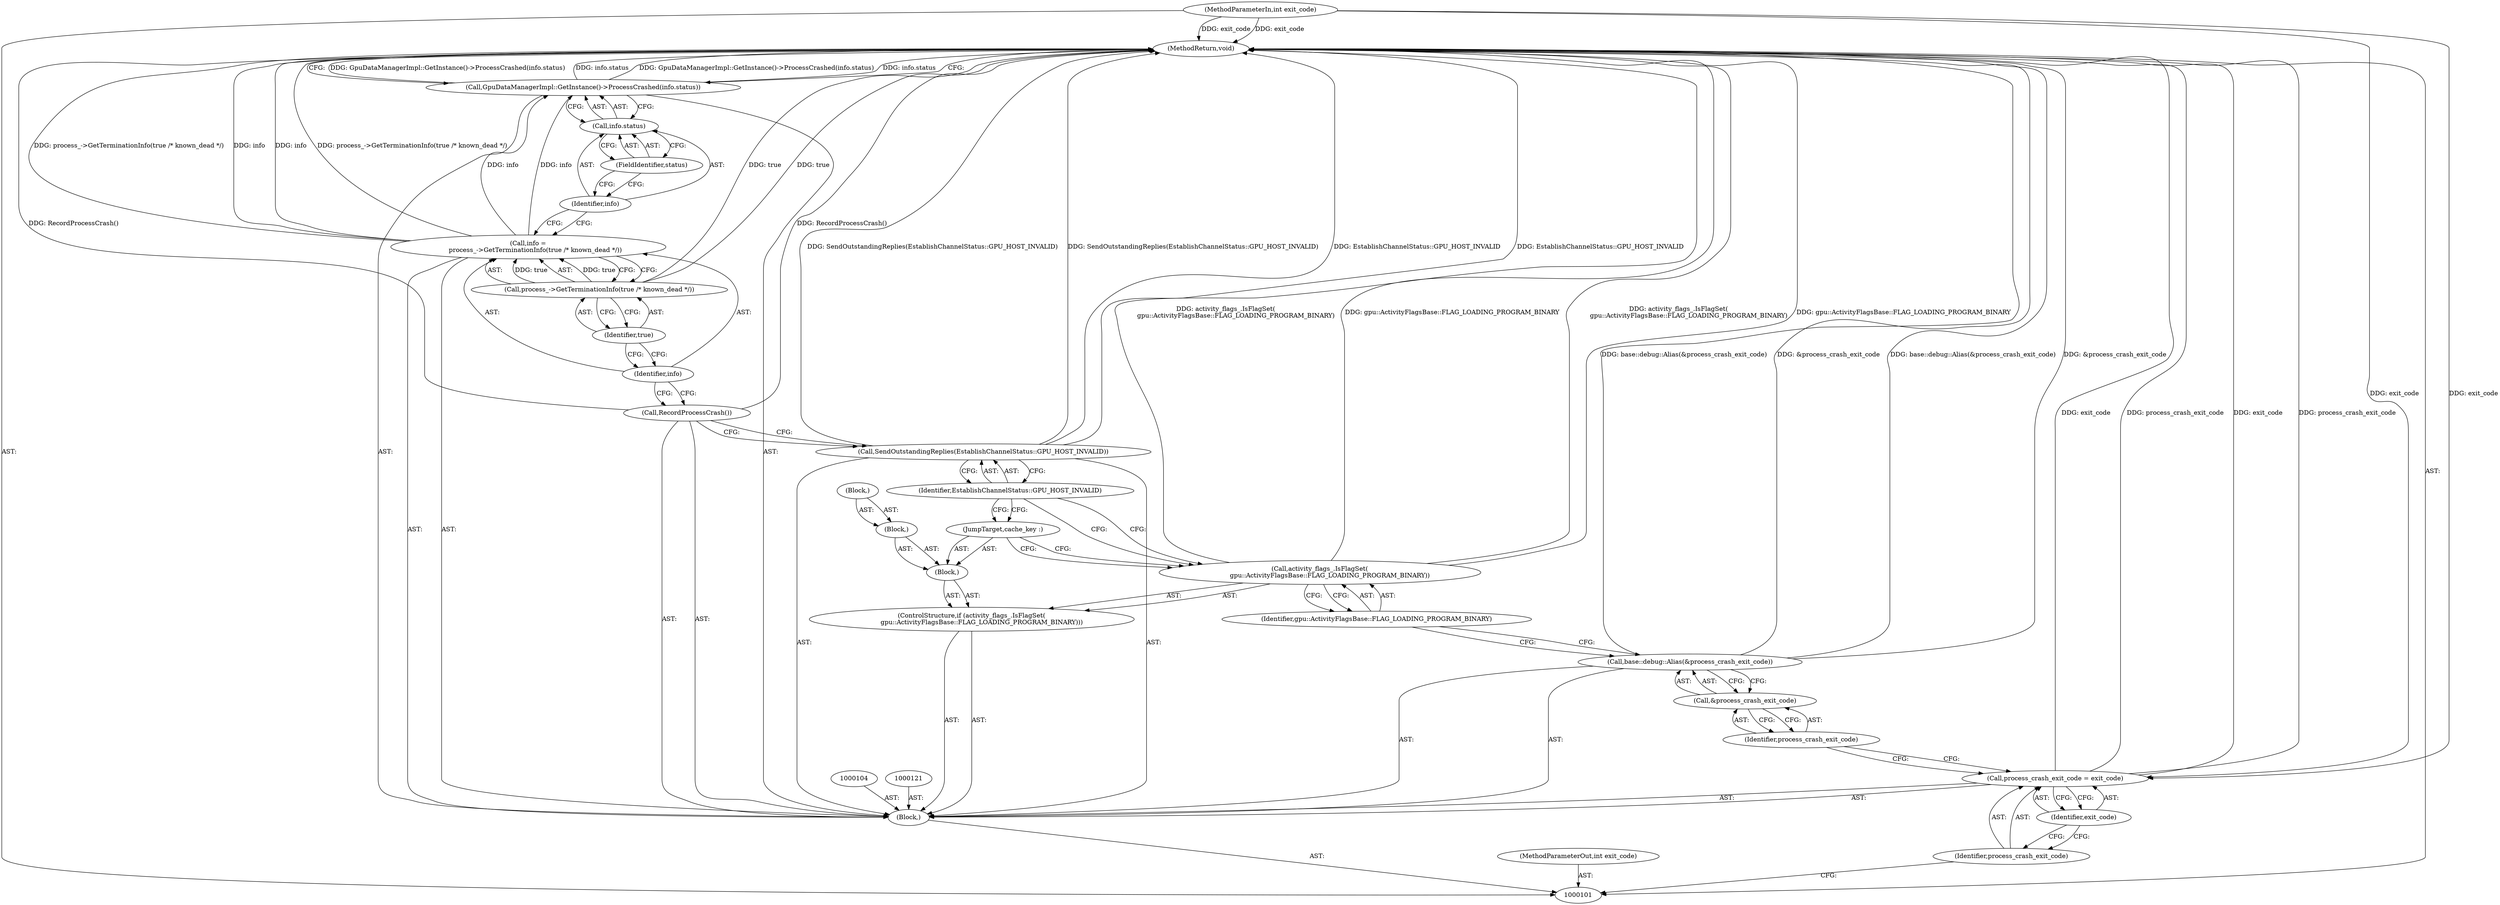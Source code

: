 digraph "1_Chrome_b90c7c8c335a2e2a4abdd7bde17a44f92c8b3a54_0" {
"1000130" [label="(MethodReturn,void)"];
"1000102" [label="(MethodParameterIn,int exit_code)"];
"1000173" [label="(MethodParameterOut,int exit_code)"];
"1000103" [label="(Block,)"];
"1000119" [label="(Identifier,EstablishChannelStatus::GPU_HOST_INVALID)"];
"1000118" [label="(Call,SendOutstandingReplies(EstablishChannelStatus::GPU_HOST_INVALID))"];
"1000120" [label="(Call,RecordProcessCrash())"];
"1000122" [label="(Call,info =\n       process_->GetTerminationInfo(true /* known_dead */))"];
"1000123" [label="(Identifier,info)"];
"1000125" [label="(Identifier,true)"];
"1000124" [label="(Call,process_->GetTerminationInfo(true /* known_dead */))"];
"1000126" [label="(Call,GpuDataManagerImpl::GetInstance()->ProcessCrashed(info.status))"];
"1000127" [label="(Call,info.status)"];
"1000128" [label="(Identifier,info)"];
"1000129" [label="(FieldIdentifier,status)"];
"1000107" [label="(Identifier,exit_code)"];
"1000105" [label="(Call,process_crash_exit_code = exit_code)"];
"1000106" [label="(Identifier,process_crash_exit_code)"];
"1000109" [label="(Call,&process_crash_exit_code)"];
"1000110" [label="(Identifier,process_crash_exit_code)"];
"1000108" [label="(Call,base::debug::Alias(&process_crash_exit_code))"];
"1000111" [label="(ControlStructure,if (activity_flags_.IsFlagSet(\n          gpu::ActivityFlagsBase::FLAG_LOADING_PROGRAM_BINARY)))"];
"1000112" [label="(Call,activity_flags_.IsFlagSet(\n          gpu::ActivityFlagsBase::FLAG_LOADING_PROGRAM_BINARY))"];
"1000113" [label="(Identifier,gpu::ActivityFlagsBase::FLAG_LOADING_PROGRAM_BINARY)"];
"1000114" [label="(Block,)"];
"1000115" [label="(JumpTarget,cache_key :)"];
"1000116" [label="(Block,)"];
"1000117" [label="(Block,)"];
"1000130" -> "1000101"  [label="AST: "];
"1000130" -> "1000126"  [label="CFG: "];
"1000126" -> "1000130"  [label="DDG: GpuDataManagerImpl::GetInstance()->ProcessCrashed(info.status)"];
"1000126" -> "1000130"  [label="DDG: info.status"];
"1000124" -> "1000130"  [label="DDG: true"];
"1000108" -> "1000130"  [label="DDG: base::debug::Alias(&process_crash_exit_code)"];
"1000108" -> "1000130"  [label="DDG: &process_crash_exit_code"];
"1000105" -> "1000130"  [label="DDG: exit_code"];
"1000105" -> "1000130"  [label="DDG: process_crash_exit_code"];
"1000122" -> "1000130"  [label="DDG: info"];
"1000122" -> "1000130"  [label="DDG: process_->GetTerminationInfo(true /* known_dead */)"];
"1000118" -> "1000130"  [label="DDG: SendOutstandingReplies(EstablishChannelStatus::GPU_HOST_INVALID)"];
"1000118" -> "1000130"  [label="DDG: EstablishChannelStatus::GPU_HOST_INVALID"];
"1000102" -> "1000130"  [label="DDG: exit_code"];
"1000112" -> "1000130"  [label="DDG: activity_flags_.IsFlagSet(\n          gpu::ActivityFlagsBase::FLAG_LOADING_PROGRAM_BINARY)"];
"1000112" -> "1000130"  [label="DDG: gpu::ActivityFlagsBase::FLAG_LOADING_PROGRAM_BINARY"];
"1000120" -> "1000130"  [label="DDG: RecordProcessCrash()"];
"1000102" -> "1000101"  [label="AST: "];
"1000102" -> "1000130"  [label="DDG: exit_code"];
"1000102" -> "1000105"  [label="DDG: exit_code"];
"1000173" -> "1000101"  [label="AST: "];
"1000103" -> "1000101"  [label="AST: "];
"1000104" -> "1000103"  [label="AST: "];
"1000105" -> "1000103"  [label="AST: "];
"1000108" -> "1000103"  [label="AST: "];
"1000111" -> "1000103"  [label="AST: "];
"1000118" -> "1000103"  [label="AST: "];
"1000120" -> "1000103"  [label="AST: "];
"1000121" -> "1000103"  [label="AST: "];
"1000122" -> "1000103"  [label="AST: "];
"1000126" -> "1000103"  [label="AST: "];
"1000119" -> "1000118"  [label="AST: "];
"1000119" -> "1000115"  [label="CFG: "];
"1000119" -> "1000112"  [label="CFG: "];
"1000118" -> "1000119"  [label="CFG: "];
"1000118" -> "1000103"  [label="AST: "];
"1000118" -> "1000119"  [label="CFG: "];
"1000119" -> "1000118"  [label="AST: "];
"1000120" -> "1000118"  [label="CFG: "];
"1000118" -> "1000130"  [label="DDG: SendOutstandingReplies(EstablishChannelStatus::GPU_HOST_INVALID)"];
"1000118" -> "1000130"  [label="DDG: EstablishChannelStatus::GPU_HOST_INVALID"];
"1000120" -> "1000103"  [label="AST: "];
"1000120" -> "1000118"  [label="CFG: "];
"1000123" -> "1000120"  [label="CFG: "];
"1000120" -> "1000130"  [label="DDG: RecordProcessCrash()"];
"1000122" -> "1000103"  [label="AST: "];
"1000122" -> "1000124"  [label="CFG: "];
"1000123" -> "1000122"  [label="AST: "];
"1000124" -> "1000122"  [label="AST: "];
"1000128" -> "1000122"  [label="CFG: "];
"1000122" -> "1000130"  [label="DDG: info"];
"1000122" -> "1000130"  [label="DDG: process_->GetTerminationInfo(true /* known_dead */)"];
"1000124" -> "1000122"  [label="DDG: true"];
"1000122" -> "1000126"  [label="DDG: info"];
"1000123" -> "1000122"  [label="AST: "];
"1000123" -> "1000120"  [label="CFG: "];
"1000125" -> "1000123"  [label="CFG: "];
"1000125" -> "1000124"  [label="AST: "];
"1000125" -> "1000123"  [label="CFG: "];
"1000124" -> "1000125"  [label="CFG: "];
"1000124" -> "1000122"  [label="AST: "];
"1000124" -> "1000125"  [label="CFG: "];
"1000125" -> "1000124"  [label="AST: "];
"1000122" -> "1000124"  [label="CFG: "];
"1000124" -> "1000130"  [label="DDG: true"];
"1000124" -> "1000122"  [label="DDG: true"];
"1000126" -> "1000103"  [label="AST: "];
"1000126" -> "1000127"  [label="CFG: "];
"1000127" -> "1000126"  [label="AST: "];
"1000130" -> "1000126"  [label="CFG: "];
"1000126" -> "1000130"  [label="DDG: GpuDataManagerImpl::GetInstance()->ProcessCrashed(info.status)"];
"1000126" -> "1000130"  [label="DDG: info.status"];
"1000122" -> "1000126"  [label="DDG: info"];
"1000127" -> "1000126"  [label="AST: "];
"1000127" -> "1000129"  [label="CFG: "];
"1000128" -> "1000127"  [label="AST: "];
"1000129" -> "1000127"  [label="AST: "];
"1000126" -> "1000127"  [label="CFG: "];
"1000128" -> "1000127"  [label="AST: "];
"1000128" -> "1000122"  [label="CFG: "];
"1000129" -> "1000128"  [label="CFG: "];
"1000129" -> "1000127"  [label="AST: "];
"1000129" -> "1000128"  [label="CFG: "];
"1000127" -> "1000129"  [label="CFG: "];
"1000107" -> "1000105"  [label="AST: "];
"1000107" -> "1000106"  [label="CFG: "];
"1000105" -> "1000107"  [label="CFG: "];
"1000105" -> "1000103"  [label="AST: "];
"1000105" -> "1000107"  [label="CFG: "];
"1000106" -> "1000105"  [label="AST: "];
"1000107" -> "1000105"  [label="AST: "];
"1000110" -> "1000105"  [label="CFG: "];
"1000105" -> "1000130"  [label="DDG: exit_code"];
"1000105" -> "1000130"  [label="DDG: process_crash_exit_code"];
"1000102" -> "1000105"  [label="DDG: exit_code"];
"1000106" -> "1000105"  [label="AST: "];
"1000106" -> "1000101"  [label="CFG: "];
"1000107" -> "1000106"  [label="CFG: "];
"1000109" -> "1000108"  [label="AST: "];
"1000109" -> "1000110"  [label="CFG: "];
"1000110" -> "1000109"  [label="AST: "];
"1000108" -> "1000109"  [label="CFG: "];
"1000110" -> "1000109"  [label="AST: "];
"1000110" -> "1000105"  [label="CFG: "];
"1000109" -> "1000110"  [label="CFG: "];
"1000108" -> "1000103"  [label="AST: "];
"1000108" -> "1000109"  [label="CFG: "];
"1000109" -> "1000108"  [label="AST: "];
"1000113" -> "1000108"  [label="CFG: "];
"1000108" -> "1000130"  [label="DDG: base::debug::Alias(&process_crash_exit_code)"];
"1000108" -> "1000130"  [label="DDG: &process_crash_exit_code"];
"1000111" -> "1000103"  [label="AST: "];
"1000112" -> "1000111"  [label="AST: "];
"1000114" -> "1000111"  [label="AST: "];
"1000112" -> "1000111"  [label="AST: "];
"1000112" -> "1000113"  [label="CFG: "];
"1000113" -> "1000112"  [label="AST: "];
"1000115" -> "1000112"  [label="CFG: "];
"1000119" -> "1000112"  [label="CFG: "];
"1000112" -> "1000130"  [label="DDG: activity_flags_.IsFlagSet(\n          gpu::ActivityFlagsBase::FLAG_LOADING_PROGRAM_BINARY)"];
"1000112" -> "1000130"  [label="DDG: gpu::ActivityFlagsBase::FLAG_LOADING_PROGRAM_BINARY"];
"1000113" -> "1000112"  [label="AST: "];
"1000113" -> "1000108"  [label="CFG: "];
"1000112" -> "1000113"  [label="CFG: "];
"1000114" -> "1000111"  [label="AST: "];
"1000115" -> "1000114"  [label="AST: "];
"1000116" -> "1000114"  [label="AST: "];
"1000115" -> "1000114"  [label="AST: "];
"1000115" -> "1000112"  [label="CFG: "];
"1000119" -> "1000115"  [label="CFG: "];
"1000116" -> "1000114"  [label="AST: "];
"1000117" -> "1000116"  [label="AST: "];
"1000117" -> "1000116"  [label="AST: "];
}
